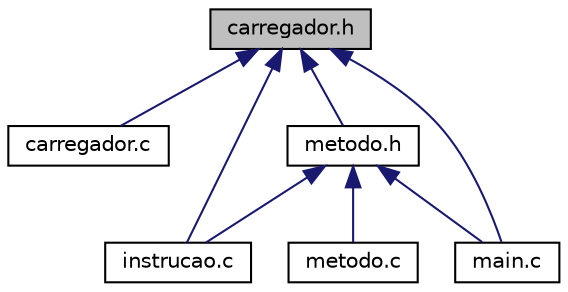 digraph "carregador.h"
{
  edge [fontname="Helvetica",fontsize="10",labelfontname="Helvetica",labelfontsize="10"];
  node [fontname="Helvetica",fontsize="10",shape=record];
  Node7 [label="carregador.h",height=0.2,width=0.4,color="black", fillcolor="grey75", style="filled", fontcolor="black"];
  Node7 -> Node8 [dir="back",color="midnightblue",fontsize="10",style="solid",fontname="Helvetica"];
  Node8 [label="carregador.c",height=0.2,width=0.4,color="black", fillcolor="white", style="filled",URL="$carregador_8c.html",tooltip="Carrega, inicializa e aloca um ClassFile e associa com a estrutura do AreaMetodos. "];
  Node7 -> Node9 [dir="back",color="midnightblue",fontsize="10",style="solid",fontname="Helvetica"];
  Node9 [label="instrucao.c",height=0.2,width=0.4,color="black", fillcolor="white", style="filled",URL="$instrucao_8c.html",tooltip="Define, interpreta e executa as instruções do programa sendo executado. "];
  Node7 -> Node10 [dir="back",color="midnightblue",fontsize="10",style="solid",fontname="Helvetica"];
  Node10 [label="metodo.h",height=0.2,width=0.4,color="black", fillcolor="white", style="filled",URL="$metodo_8h.html"];
  Node10 -> Node9 [dir="back",color="midnightblue",fontsize="10",style="solid",fontname="Helvetica"];
  Node10 -> Node11 [dir="back",color="midnightblue",fontsize="10",style="solid",fontname="Helvetica"];
  Node11 [label="main.c",height=0.2,width=0.4,color="black", fillcolor="white", style="filled",URL="$main_8c.html",tooltip="Arquivo principal que inicia a execucacao da JVM. "];
  Node10 -> Node12 [dir="back",color="midnightblue",fontsize="10",style="solid",fontname="Helvetica"];
  Node12 [label="metodo.c",height=0.2,width=0.4,color="black", fillcolor="white", style="filled",URL="$metodo_8c.html",tooltip="Arquivo que carrega a area de metodos na memoria para inciar a execucao do programa Java..."];
  Node7 -> Node11 [dir="back",color="midnightblue",fontsize="10",style="solid",fontname="Helvetica"];
}
